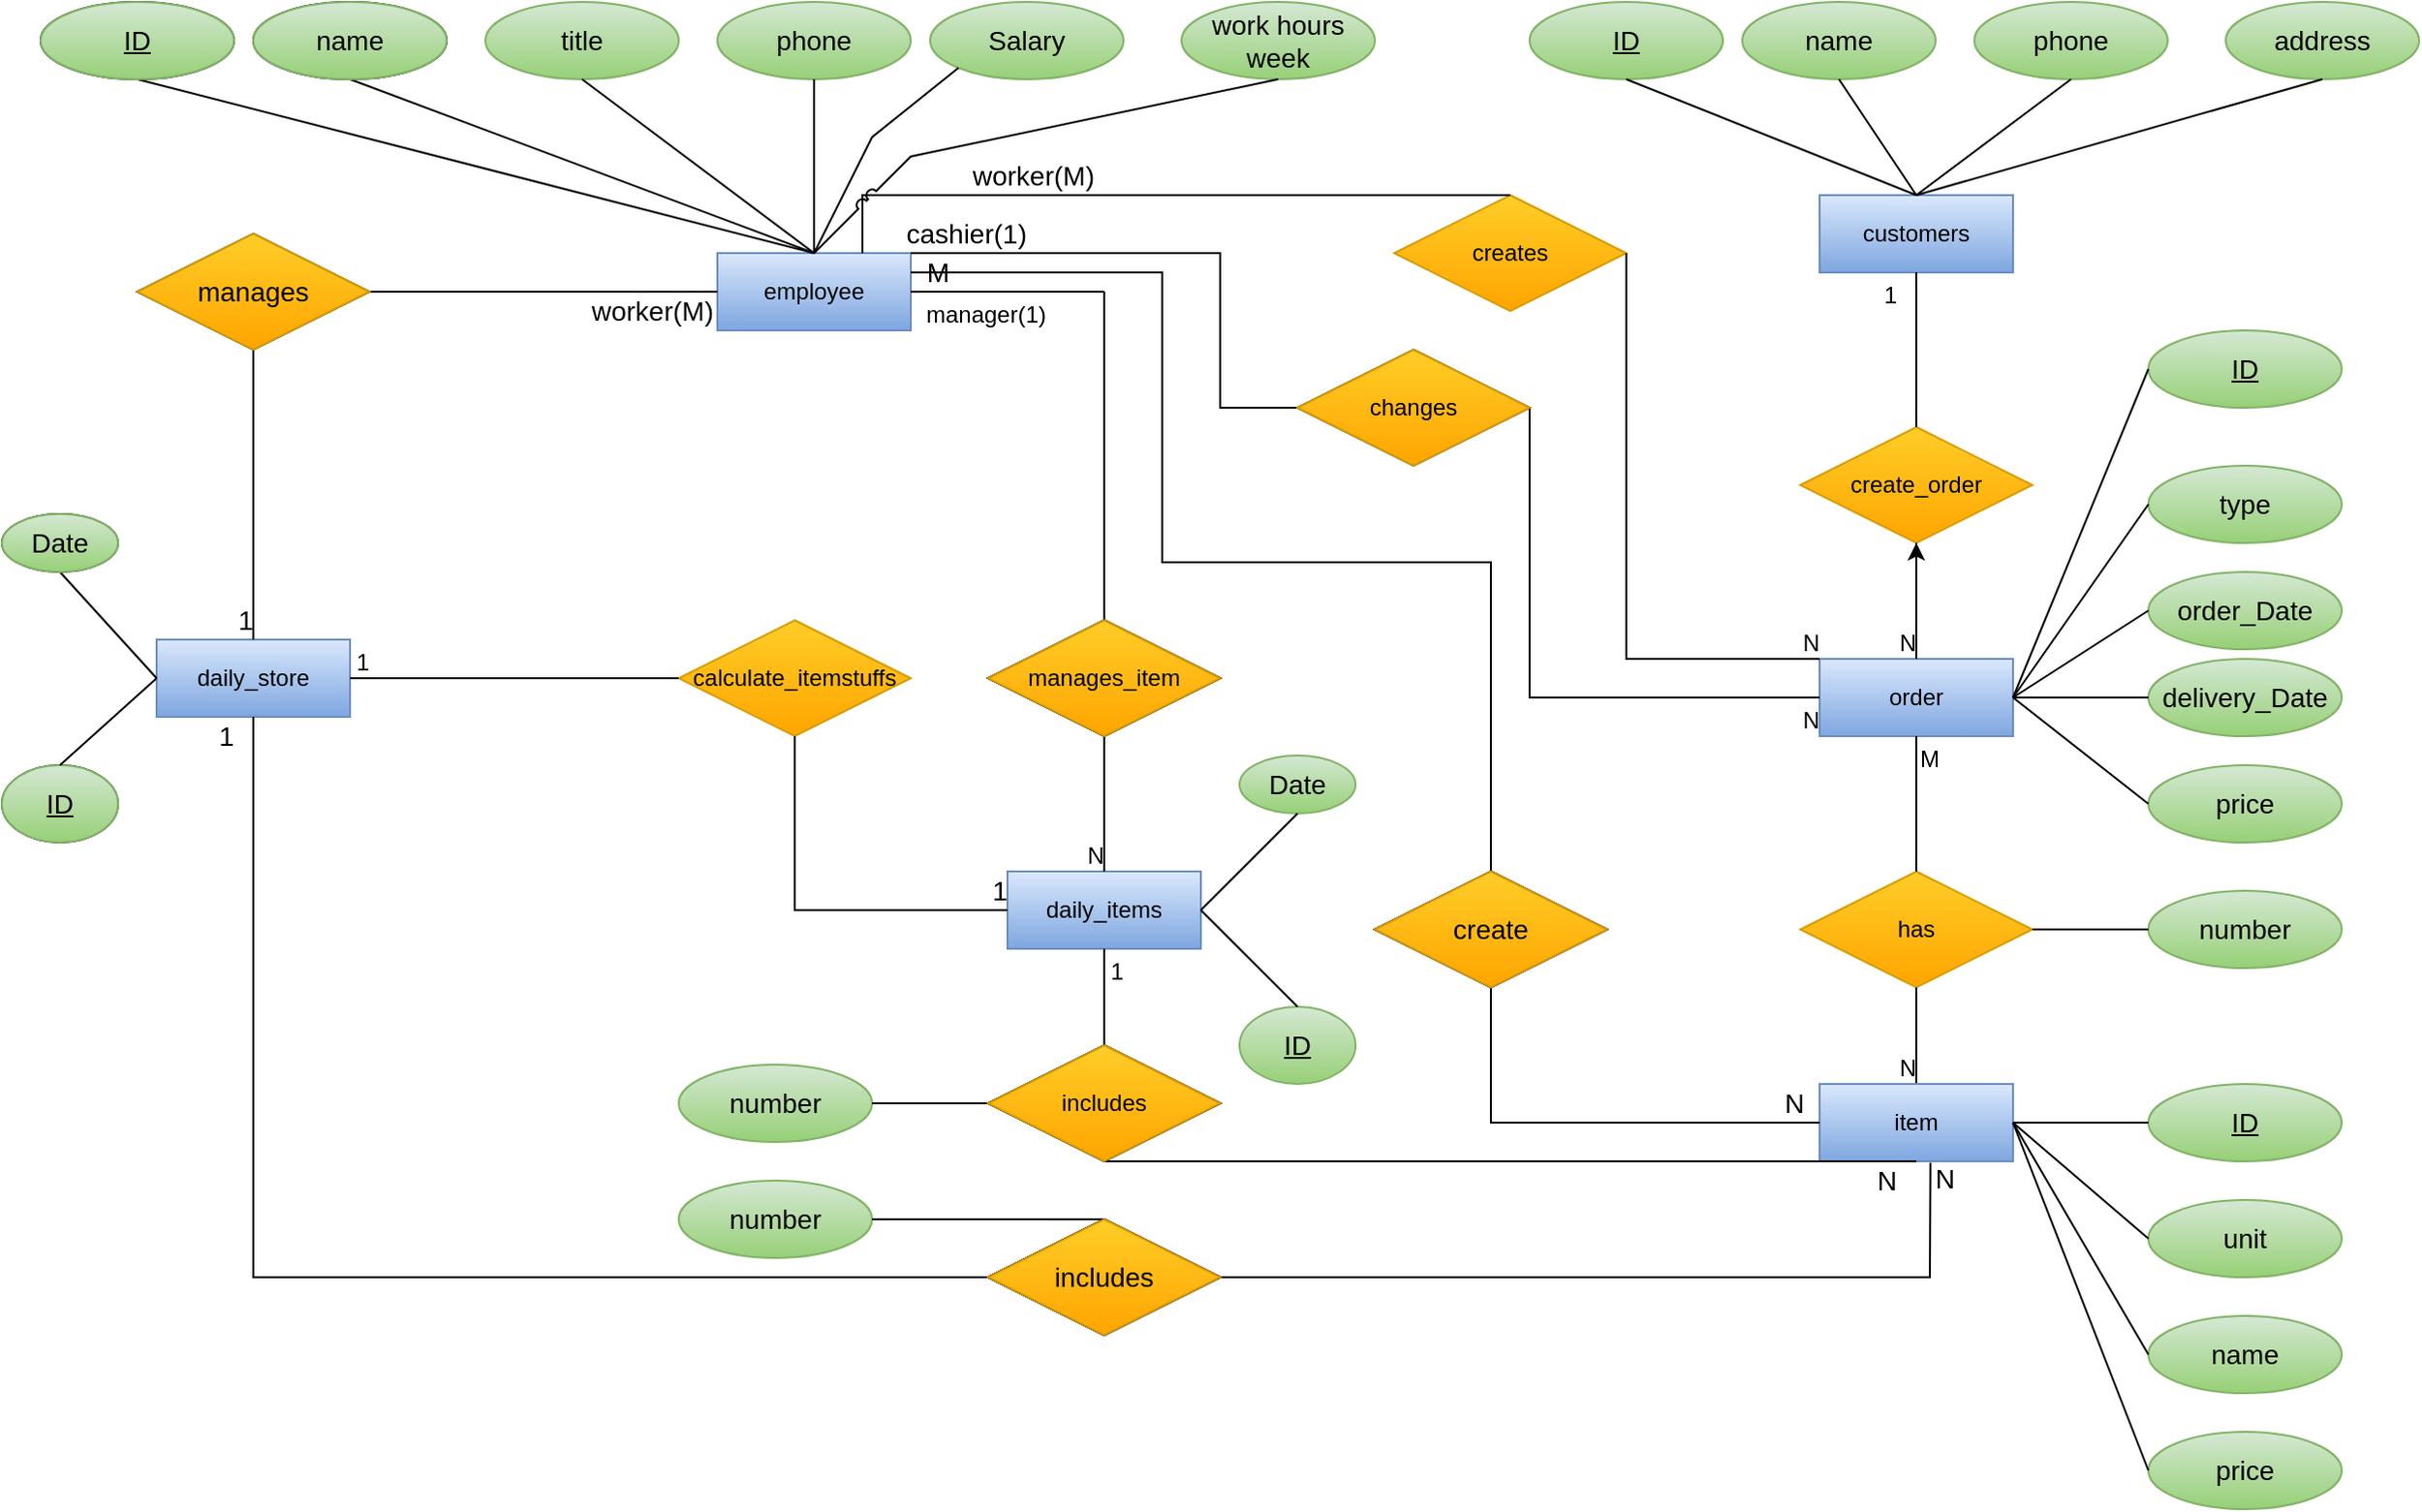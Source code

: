 <mxfile version="16.5.1" type="device"><diagram id="R2lEEEUBdFMjLlhIrx00" name="Page-1"><mxGraphModel dx="2440" dy="1903" grid="1" gridSize="10" guides="1" tooltips="1" connect="1" arrows="1" fold="1" page="1" pageScale="1" pageWidth="850" pageHeight="1100" math="0" shadow="0" extFonts="Permanent Marker^https://fonts.googleapis.com/css?family=Permanent+Marker"><root><mxCell id="0"/><mxCell id="1" parent="0"/><mxCell id="1VWCAPI5L3QqzPTsQzdA-1" value="daily_store" style="whiteSpace=wrap;html=1;align=center;fillColor=#dae8fc;gradientColor=#7ea6e0;strokeColor=#6c8ebf;" vertex="1" parent="1"><mxGeometry x="70" y="290" width="100" height="40" as="geometry"/></mxCell><mxCell id="1VWCAPI5L3QqzPTsQzdA-5" value="daily_items" style="whiteSpace=wrap;html=1;align=center;fillColor=#dae8fc;gradientColor=#7ea6e0;strokeColor=#6c8ebf;" vertex="1" parent="1"><mxGeometry x="510" y="410" width="100" height="40" as="geometry"/></mxCell><mxCell id="1VWCAPI5L3QqzPTsQzdA-6" value="customers" style="whiteSpace=wrap;html=1;align=center;fillColor=#dae8fc;gradientColor=#7ea6e0;strokeColor=#6c8ebf;" vertex="1" parent="1"><mxGeometry x="930" y="60" width="100" height="40" as="geometry"/></mxCell><mxCell id="1VWCAPI5L3QqzPTsQzdA-286" value="" style="edgeStyle=orthogonalEdgeStyle;rounded=0;jumpStyle=arc;orthogonalLoop=1;jettySize=auto;html=1;fontSize=14;" edge="1" parent="1" source="1VWCAPI5L3QqzPTsQzdA-7" target="1VWCAPI5L3QqzPTsQzdA-121"><mxGeometry relative="1" as="geometry"/></mxCell><mxCell id="1VWCAPI5L3QqzPTsQzdA-7" value="order" style="whiteSpace=wrap;html=1;align=center;fillColor=#dae8fc;gradientColor=#7ea6e0;strokeColor=#6c8ebf;" vertex="1" parent="1"><mxGeometry x="930" y="300" width="100" height="40" as="geometry"/></mxCell><mxCell id="1VWCAPI5L3QqzPTsQzdA-9" value="employee" style="whiteSpace=wrap;html=1;align=center;fillColor=#dae8fc;gradientColor=#7ea6e0;strokeColor=#6c8ebf;" vertex="1" parent="1"><mxGeometry x="360" y="90" width="100" height="40" as="geometry"/></mxCell><mxCell id="1VWCAPI5L3QqzPTsQzdA-89" value="calculate_itemstuffs" style="shape=rhombus;perimeter=rhombusPerimeter;whiteSpace=wrap;html=1;align=center;fillColor=#ffcd28;gradientColor=#ffa500;strokeColor=#d79b00;" vertex="1" parent="1"><mxGeometry x="340" y="280" width="120" height="60" as="geometry"/></mxCell><mxCell id="1VWCAPI5L3QqzPTsQzdA-105" value="" style="endArrow=none;html=1;rounded=0;exitX=0;exitY=0.5;exitDx=0;exitDy=0;entryX=1;entryY=0.5;entryDx=0;entryDy=0;" edge="1" parent="1" source="1VWCAPI5L3QqzPTsQzdA-89" target="1VWCAPI5L3QqzPTsQzdA-1"><mxGeometry relative="1" as="geometry"><mxPoint x="200" y="310" as="sourcePoint"/><mxPoint x="500" y="170" as="targetPoint"/><Array as="points"><mxPoint x="330" y="310"/></Array></mxGeometry></mxCell><mxCell id="1VWCAPI5L3QqzPTsQzdA-106" value="1" style="resizable=0;html=1;align=right;verticalAlign=bottom;" connectable="0" vertex="1" parent="1VWCAPI5L3QqzPTsQzdA-105"><mxGeometry x="1" relative="1" as="geometry"><mxPoint x="10" as="offset"/></mxGeometry></mxCell><mxCell id="1VWCAPI5L3QqzPTsQzdA-116" value="includes" style="shape=rhombus;perimeter=rhombusPerimeter;whiteSpace=wrap;html=1;align=center;" vertex="1" parent="1"><mxGeometry x="500" y="500" width="120" height="60" as="geometry"/></mxCell><mxCell id="1VWCAPI5L3QqzPTsQzdA-117" value="" style="endArrow=none;html=1;rounded=0;exitX=0.5;exitY=0;exitDx=0;exitDy=0;entryX=0.5;entryY=1;entryDx=0;entryDy=0;" edge="1" parent="1" source="1VWCAPI5L3QqzPTsQzdA-116" target="1VWCAPI5L3QqzPTsQzdA-5"><mxGeometry relative="1" as="geometry"><mxPoint x="340" y="400" as="sourcePoint"/><mxPoint x="500" y="400" as="targetPoint"/></mxGeometry></mxCell><mxCell id="1VWCAPI5L3QqzPTsQzdA-118" value="1" style="resizable=0;html=1;align=right;verticalAlign=bottom;" connectable="0" vertex="1" parent="1VWCAPI5L3QqzPTsQzdA-117"><mxGeometry x="1" relative="1" as="geometry"><mxPoint x="10" y="20" as="offset"/></mxGeometry></mxCell><mxCell id="1VWCAPI5L3QqzPTsQzdA-121" value="create_order" style="shape=rhombus;perimeter=rhombusPerimeter;whiteSpace=wrap;html=1;align=center;fillColor=#ffcd28;gradientColor=#ffa500;strokeColor=#d79b00;" vertex="1" parent="1"><mxGeometry x="920" y="180" width="120" height="60" as="geometry"/></mxCell><mxCell id="1VWCAPI5L3QqzPTsQzdA-122" value="manages_item" style="shape=rhombus;perimeter=rhombusPerimeter;whiteSpace=wrap;html=1;align=center;" vertex="1" parent="1"><mxGeometry x="500" y="280" width="120" height="60" as="geometry"/></mxCell><mxCell id="1VWCAPI5L3QqzPTsQzdA-131" value="" style="endArrow=none;html=1;rounded=0;entryX=1;entryY=0.5;entryDx=0;entryDy=0;" edge="1" parent="1" target="1VWCAPI5L3QqzPTsQzdA-9"><mxGeometry relative="1" as="geometry"><mxPoint x="560" y="110" as="sourcePoint"/><mxPoint x="670" y="260" as="targetPoint"/></mxGeometry></mxCell><mxCell id="1VWCAPI5L3QqzPTsQzdA-132" value="manager(1)" style="resizable=0;html=1;align=right;verticalAlign=bottom;" connectable="0" vertex="1" parent="1VWCAPI5L3QqzPTsQzdA-131"><mxGeometry x="1" relative="1" as="geometry"><mxPoint x="70" y="20" as="offset"/></mxGeometry></mxCell><mxCell id="1VWCAPI5L3QqzPTsQzdA-135" value="" style="endArrow=none;html=1;rounded=0;entryX=0.5;entryY=0;entryDx=0;entryDy=0;" edge="1" parent="1" target="1VWCAPI5L3QqzPTsQzdA-122"><mxGeometry width="50" height="50" relative="1" as="geometry"><mxPoint x="560" y="110" as="sourcePoint"/><mxPoint x="620" y="240" as="targetPoint"/></mxGeometry></mxCell><mxCell id="1VWCAPI5L3QqzPTsQzdA-136" value="" style="endArrow=none;html=1;rounded=0;exitX=0.5;exitY=1;exitDx=0;exitDy=0;entryX=0.5;entryY=0;entryDx=0;entryDy=0;" edge="1" parent="1" source="1VWCAPI5L3QqzPTsQzdA-122" target="1VWCAPI5L3QqzPTsQzdA-5"><mxGeometry relative="1" as="geometry"><mxPoint x="510" y="260" as="sourcePoint"/><mxPoint x="670" y="260" as="targetPoint"/></mxGeometry></mxCell><mxCell id="1VWCAPI5L3QqzPTsQzdA-137" value="N" style="resizable=0;html=1;align=right;verticalAlign=bottom;" connectable="0" vertex="1" parent="1VWCAPI5L3QqzPTsQzdA-136"><mxGeometry x="1" relative="1" as="geometry"/></mxCell><mxCell id="1VWCAPI5L3QqzPTsQzdA-144" value="" style="endArrow=none;html=1;rounded=0;entryX=0.5;entryY=1;entryDx=0;entryDy=0;exitX=0.5;exitY=0;exitDx=0;exitDy=0;" edge="1" parent="1" source="1VWCAPI5L3QqzPTsQzdA-121" target="1VWCAPI5L3QqzPTsQzdA-6"><mxGeometry relative="1" as="geometry"><mxPoint x="800" y="180" as="sourcePoint"/><mxPoint x="670" y="260" as="targetPoint"/></mxGeometry></mxCell><mxCell id="1VWCAPI5L3QqzPTsQzdA-145" value="1" style="resizable=0;html=1;align=right;verticalAlign=bottom;" connectable="0" vertex="1" parent="1VWCAPI5L3QqzPTsQzdA-144"><mxGeometry x="1" relative="1" as="geometry"><mxPoint x="-10" y="20" as="offset"/></mxGeometry></mxCell><mxCell id="1VWCAPI5L3QqzPTsQzdA-146" value="" style="endArrow=none;html=1;rounded=0;exitX=0.5;exitY=1;exitDx=0;exitDy=0;entryX=0.5;entryY=0;entryDx=0;entryDy=0;" edge="1" parent="1" source="1VWCAPI5L3QqzPTsQzdA-121" target="1VWCAPI5L3QqzPTsQzdA-7"><mxGeometry relative="1" as="geometry"><mxPoint x="510" y="130" as="sourcePoint"/><mxPoint x="670" y="130" as="targetPoint"/></mxGeometry></mxCell><mxCell id="1VWCAPI5L3QqzPTsQzdA-147" value="N" style="resizable=0;html=1;align=right;verticalAlign=bottom;" connectable="0" vertex="1" parent="1VWCAPI5L3QqzPTsQzdA-146"><mxGeometry x="1" relative="1" as="geometry"/></mxCell><mxCell id="1VWCAPI5L3QqzPTsQzdA-148" value="creates" style="shape=rhombus;perimeter=rhombusPerimeter;whiteSpace=wrap;html=1;align=center;fillColor=#ffcd28;gradientColor=#ffa500;strokeColor=#d79b00;" vertex="1" parent="1"><mxGeometry x="710" y="60" width="120" height="60" as="geometry"/></mxCell><mxCell id="1VWCAPI5L3QqzPTsQzdA-151" value="" style="endArrow=none;html=1;rounded=0;exitX=1;exitY=0.5;exitDx=0;exitDy=0;entryX=0;entryY=0;entryDx=0;entryDy=0;" edge="1" parent="1" source="1VWCAPI5L3QqzPTsQzdA-148" target="1VWCAPI5L3QqzPTsQzdA-7"><mxGeometry relative="1" as="geometry"><mxPoint x="510" y="260" as="sourcePoint"/><mxPoint x="890" y="380" as="targetPoint"/><Array as="points"><mxPoint x="830" y="300"/></Array></mxGeometry></mxCell><mxCell id="1VWCAPI5L3QqzPTsQzdA-152" value="N" style="resizable=0;html=1;align=right;verticalAlign=bottom;" connectable="0" vertex="1" parent="1VWCAPI5L3QqzPTsQzdA-151"><mxGeometry x="1" relative="1" as="geometry"/></mxCell><mxCell id="1VWCAPI5L3QqzPTsQzdA-153" value="changes" style="shape=rhombus;perimeter=rhombusPerimeter;whiteSpace=wrap;html=1;align=center;" vertex="1" parent="1"><mxGeometry x="660" y="140" width="120" height="60" as="geometry"/></mxCell><mxCell id="1VWCAPI5L3QqzPTsQzdA-156" value="" style="endArrow=none;html=1;rounded=0;exitX=0.5;exitY=0;exitDx=0;exitDy=0;entryX=0.75;entryY=0;entryDx=0;entryDy=0;" edge="1" parent="1" source="1VWCAPI5L3QqzPTsQzdA-148" target="1VWCAPI5L3QqzPTsQzdA-9"><mxGeometry relative="1" as="geometry"><mxPoint x="510" y="260" as="sourcePoint"/><mxPoint x="670" y="260" as="targetPoint"/><Array as="points"><mxPoint x="435" y="60"/></Array></mxGeometry></mxCell><mxCell id="1VWCAPI5L3QqzPTsQzdA-157" value="&lt;font style=&quot;font-size: 14px&quot;&gt;worker(M)&lt;/font&gt;" style="resizable=0;html=1;align=right;verticalAlign=bottom;" connectable="0" vertex="1" parent="1VWCAPI5L3QqzPTsQzdA-156"><mxGeometry x="1" relative="1" as="geometry"><mxPoint x="120" y="-30" as="offset"/></mxGeometry></mxCell><mxCell id="1VWCAPI5L3QqzPTsQzdA-158" value="" style="endArrow=none;html=1;rounded=0;exitX=0;exitY=0.5;exitDx=0;exitDy=0;entryX=1;entryY=0;entryDx=0;entryDy=0;" edge="1" parent="1" source="1VWCAPI5L3QqzPTsQzdA-153" target="1VWCAPI5L3QqzPTsQzdA-9"><mxGeometry relative="1" as="geometry"><mxPoint x="510" y="260" as="sourcePoint"/><mxPoint x="670" y="260" as="targetPoint"/><Array as="points"><mxPoint x="620" y="170"/><mxPoint x="620" y="90"/></Array></mxGeometry></mxCell><mxCell id="1VWCAPI5L3QqzPTsQzdA-159" value="&lt;font style=&quot;font-size: 14px&quot;&gt;cashier(1)&lt;/font&gt;" style="resizable=0;html=1;align=right;verticalAlign=bottom;" connectable="0" vertex="1" parent="1VWCAPI5L3QqzPTsQzdA-158"><mxGeometry x="1" relative="1" as="geometry"><mxPoint x="60" as="offset"/></mxGeometry></mxCell><mxCell id="1VWCAPI5L3QqzPTsQzdA-162" value="" style="endArrow=none;html=1;rounded=0;exitX=1;exitY=0.5;exitDx=0;exitDy=0;entryX=0;entryY=0.5;entryDx=0;entryDy=0;" edge="1" parent="1" source="1VWCAPI5L3QqzPTsQzdA-153" target="1VWCAPI5L3QqzPTsQzdA-7"><mxGeometry relative="1" as="geometry"><mxPoint x="510" y="260" as="sourcePoint"/><mxPoint x="670" y="260" as="targetPoint"/><Array as="points"><mxPoint x="780" y="320"/></Array></mxGeometry></mxCell><mxCell id="1VWCAPI5L3QqzPTsQzdA-163" value="N" style="resizable=0;html=1;align=right;verticalAlign=bottom;" connectable="0" vertex="1" parent="1VWCAPI5L3QqzPTsQzdA-162"><mxGeometry x="1" relative="1" as="geometry"><mxPoint y="20" as="offset"/></mxGeometry></mxCell><mxCell id="1VWCAPI5L3QqzPTsQzdA-171" value="has" style="shape=rhombus;perimeter=rhombusPerimeter;whiteSpace=wrap;html=1;align=center;fillColor=#ffcd28;gradientColor=#ffa500;strokeColor=#d79b00;" vertex="1" parent="1"><mxGeometry x="920" y="410" width="120" height="60" as="geometry"/></mxCell><mxCell id="1VWCAPI5L3QqzPTsQzdA-178" value="" style="endArrow=none;html=1;rounded=0;exitX=0.5;exitY=1;exitDx=0;exitDy=0;entryX=0.5;entryY=0;entryDx=0;entryDy=0;" edge="1" parent="1" source="1VWCAPI5L3QqzPTsQzdA-171"><mxGeometry relative="1" as="geometry"><mxPoint x="510" y="400" as="sourcePoint"/><mxPoint x="980" y="520" as="targetPoint"/></mxGeometry></mxCell><mxCell id="1VWCAPI5L3QqzPTsQzdA-179" value="N" style="resizable=0;html=1;align=right;verticalAlign=bottom;" connectable="0" vertex="1" parent="1VWCAPI5L3QqzPTsQzdA-178"><mxGeometry x="1" relative="1" as="geometry"/></mxCell><mxCell id="1VWCAPI5L3QqzPTsQzdA-180" value="item" style="whiteSpace=wrap;html=1;align=center;fillColor=#dae8fc;gradientColor=#7ea6e0;strokeColor=#6c8ebf;" vertex="1" parent="1"><mxGeometry x="930" y="520" width="100" height="40" as="geometry"/></mxCell><mxCell id="1VWCAPI5L3QqzPTsQzdA-186" value="" style="endArrow=none;html=1;rounded=0;exitX=0.5;exitY=1;exitDx=0;exitDy=0;entryX=0.5;entryY=0;entryDx=0;entryDy=0;" edge="1" parent="1" source="1VWCAPI5L3QqzPTsQzdA-7" target="1VWCAPI5L3QqzPTsQzdA-171"><mxGeometry relative="1" as="geometry"><mxPoint x="770" y="400" as="sourcePoint"/><mxPoint x="930" y="400" as="targetPoint"/></mxGeometry></mxCell><mxCell id="1VWCAPI5L3QqzPTsQzdA-187" value="M" style="resizable=0;html=1;align=left;verticalAlign=bottom;" connectable="0" vertex="1" parent="1VWCAPI5L3QqzPTsQzdA-186"><mxGeometry x="-1" relative="1" as="geometry"><mxPoint y="20" as="offset"/></mxGeometry></mxCell><mxCell id="1VWCAPI5L3QqzPTsQzdA-191" value="create" style="shape=rhombus;perimeter=rhombusPerimeter;whiteSpace=wrap;html=1;align=center;fontSize=14;" vertex="1" parent="1"><mxGeometry x="700" y="410" width="120" height="60" as="geometry"/></mxCell><mxCell id="1VWCAPI5L3QqzPTsQzdA-192" value="" style="endArrow=none;html=1;rounded=0;fontSize=14;exitX=0.5;exitY=0;exitDx=0;exitDy=0;entryX=1;entryY=0.25;entryDx=0;entryDy=0;" edge="1" parent="1" source="1VWCAPI5L3QqzPTsQzdA-191" target="1VWCAPI5L3QqzPTsQzdA-9"><mxGeometry relative="1" as="geometry"><mxPoint x="770" y="260" as="sourcePoint"/><mxPoint x="930" y="260" as="targetPoint"/><Array as="points"><mxPoint x="760" y="250"/><mxPoint x="590" y="250"/><mxPoint x="590" y="100"/></Array></mxGeometry></mxCell><mxCell id="1VWCAPI5L3QqzPTsQzdA-193" value="M" style="resizable=0;html=1;align=right;verticalAlign=bottom;fontSize=14;" connectable="0" vertex="1" parent="1VWCAPI5L3QqzPTsQzdA-192"><mxGeometry x="1" relative="1" as="geometry"><mxPoint x="20" y="10" as="offset"/></mxGeometry></mxCell><mxCell id="1VWCAPI5L3QqzPTsQzdA-194" value="" style="endArrow=none;html=1;rounded=0;fontSize=14;exitX=0;exitY=0.5;exitDx=0;exitDy=0;entryX=0.5;entryY=1;entryDx=0;entryDy=0;" edge="1" parent="1" source="1VWCAPI5L3QqzPTsQzdA-180" target="1VWCAPI5L3QqzPTsQzdA-191"><mxGeometry relative="1" as="geometry"><mxPoint x="770" y="390" as="sourcePoint"/><mxPoint x="760" y="540" as="targetPoint"/><Array as="points"><mxPoint x="760" y="540"/></Array></mxGeometry></mxCell><mxCell id="1VWCAPI5L3QqzPTsQzdA-195" value="N" style="resizable=0;html=1;align=left;verticalAlign=bottom;fontSize=14;" connectable="0" vertex="1" parent="1VWCAPI5L3QqzPTsQzdA-194"><mxGeometry x="-1" relative="1" as="geometry"><mxPoint x="-20" as="offset"/></mxGeometry></mxCell><mxCell id="1VWCAPI5L3QqzPTsQzdA-199" value="" style="endArrow=none;html=1;rounded=0;fontSize=14;exitX=0.5;exitY=1;exitDx=0;exitDy=0;entryX=0.5;entryY=1;entryDx=0;entryDy=0;" edge="1" parent="1" source="1VWCAPI5L3QqzPTsQzdA-116" target="1VWCAPI5L3QqzPTsQzdA-180"><mxGeometry relative="1" as="geometry"><mxPoint x="400" y="500" as="sourcePoint"/><mxPoint x="560" y="500" as="targetPoint"/><Array as="points"><mxPoint x="770" y="560"/></Array></mxGeometry></mxCell><mxCell id="1VWCAPI5L3QqzPTsQzdA-200" value="N" style="resizable=0;html=1;align=right;verticalAlign=bottom;fontSize=14;" connectable="0" vertex="1" parent="1VWCAPI5L3QqzPTsQzdA-199"><mxGeometry x="1" relative="1" as="geometry"><mxPoint x="-10" y="20" as="offset"/></mxGeometry></mxCell><mxCell id="1VWCAPI5L3QqzPTsQzdA-204" value="manages" style="shape=rhombus;perimeter=rhombusPerimeter;whiteSpace=wrap;html=1;align=center;fontSize=14;" vertex="1" parent="1"><mxGeometry x="60" y="80" width="120" height="60" as="geometry"/></mxCell><mxCell id="1VWCAPI5L3QqzPTsQzdA-205" value="" style="endArrow=none;html=1;rounded=0;fontSize=14;exitX=1;exitY=0.5;exitDx=0;exitDy=0;entryX=0;entryY=0.5;entryDx=0;entryDy=0;" edge="1" parent="1" source="1VWCAPI5L3QqzPTsQzdA-204" target="1VWCAPI5L3QqzPTsQzdA-9"><mxGeometry relative="1" as="geometry"><mxPoint x="400" y="170" as="sourcePoint"/><mxPoint x="560" y="170" as="targetPoint"/></mxGeometry></mxCell><mxCell id="1VWCAPI5L3QqzPTsQzdA-206" value="worker(M)" style="resizable=0;html=1;align=right;verticalAlign=bottom;fontSize=14;" connectable="0" vertex="1" parent="1VWCAPI5L3QqzPTsQzdA-205"><mxGeometry x="1" relative="1" as="geometry"><mxPoint x="-2" y="20" as="offset"/></mxGeometry></mxCell><mxCell id="1VWCAPI5L3QqzPTsQzdA-207" value="" style="endArrow=none;html=1;rounded=0;fontSize=14;exitX=0.5;exitY=1;exitDx=0;exitDy=0;entryX=0.5;entryY=0;entryDx=0;entryDy=0;" edge="1" parent="1" source="1VWCAPI5L3QqzPTsQzdA-204" target="1VWCAPI5L3QqzPTsQzdA-1"><mxGeometry relative="1" as="geometry"><mxPoint x="400" y="170" as="sourcePoint"/><mxPoint x="560" y="170" as="targetPoint"/></mxGeometry></mxCell><mxCell id="1VWCAPI5L3QqzPTsQzdA-208" value="1" style="resizable=0;html=1;align=right;verticalAlign=bottom;fontSize=14;" connectable="0" vertex="1" parent="1VWCAPI5L3QqzPTsQzdA-207"><mxGeometry x="1" relative="1" as="geometry"/></mxCell><mxCell id="1VWCAPI5L3QqzPTsQzdA-210" value="" style="endArrow=none;html=1;rounded=0;fontSize=14;exitX=0.5;exitY=1;exitDx=0;exitDy=0;entryX=0;entryY=0.5;entryDx=0;entryDy=0;" edge="1" parent="1" source="1VWCAPI5L3QqzPTsQzdA-89" target="1VWCAPI5L3QqzPTsQzdA-5"><mxGeometry relative="1" as="geometry"><mxPoint x="120" y="510" as="sourcePoint"/><mxPoint x="280" y="510" as="targetPoint"/><Array as="points"><mxPoint x="400" y="430"/></Array></mxGeometry></mxCell><mxCell id="1VWCAPI5L3QqzPTsQzdA-211" value="1" style="resizable=0;html=1;align=right;verticalAlign=bottom;fontSize=14;" connectable="0" vertex="1" parent="1VWCAPI5L3QqzPTsQzdA-210"><mxGeometry x="1" relative="1" as="geometry"/></mxCell><mxCell id="1VWCAPI5L3QqzPTsQzdA-216" value="ID" style="ellipse;whiteSpace=wrap;html=1;align=center;fontStyle=4;fontSize=14;" vertex="1" parent="1"><mxGeometry x="10" y="-40" width="100" height="40" as="geometry"/></mxCell><mxCell id="1VWCAPI5L3QqzPTsQzdA-217" value="name" style="ellipse;whiteSpace=wrap;html=1;align=center;fontSize=14;" vertex="1" parent="1"><mxGeometry x="120" y="-40" width="100" height="40" as="geometry"/></mxCell><mxCell id="1VWCAPI5L3QqzPTsQzdA-219" value="phone" style="ellipse;whiteSpace=wrap;html=1;align=center;fontSize=14;fillColor=#d5e8d4;gradientColor=#97d077;strokeColor=#82b366;" vertex="1" parent="1"><mxGeometry x="360" y="-40" width="100" height="40" as="geometry"/></mxCell><mxCell id="1VWCAPI5L3QqzPTsQzdA-220" value="title" style="ellipse;whiteSpace=wrap;html=1;align=center;fontSize=14;fillColor=#d5e8d4;gradientColor=#97d077;strokeColor=#82b366;" vertex="1" parent="1"><mxGeometry x="240" y="-40" width="100" height="40" as="geometry"/></mxCell><mxCell id="1VWCAPI5L3QqzPTsQzdA-221" value="Salary" style="ellipse;whiteSpace=wrap;html=1;align=center;fontSize=14;fillColor=#d5e8d4;gradientColor=#97d077;strokeColor=#82b366;" vertex="1" parent="1"><mxGeometry x="470" y="-40" width="100" height="40" as="geometry"/></mxCell><mxCell id="1VWCAPI5L3QqzPTsQzdA-222" value="work hours week" style="ellipse;whiteSpace=wrap;html=1;align=center;fontSize=14;fillColor=#d5e8d4;gradientColor=#97d077;strokeColor=#82b366;" vertex="1" parent="1"><mxGeometry x="600" y="-40" width="100" height="40" as="geometry"/></mxCell><mxCell id="1VWCAPI5L3QqzPTsQzdA-228" value="includes" style="shape=rhombus;perimeter=rhombusPerimeter;whiteSpace=wrap;html=1;align=center;fontSize=14;" vertex="1" parent="1"><mxGeometry x="500" y="590" width="120" height="60" as="geometry"/></mxCell><mxCell id="1VWCAPI5L3QqzPTsQzdA-229" value="" style="endArrow=none;html=1;rounded=0;fontSize=14;jumpStyle=arc;exitX=0;exitY=0.5;exitDx=0;exitDy=0;entryX=0.5;entryY=1;entryDx=0;entryDy=0;" edge="1" parent="1" source="1VWCAPI5L3QqzPTsQzdA-228" target="1VWCAPI5L3QqzPTsQzdA-1"><mxGeometry relative="1" as="geometry"><mxPoint x="360" y="430" as="sourcePoint"/><mxPoint x="520" y="430" as="targetPoint"/><Array as="points"><mxPoint x="120" y="620"/></Array></mxGeometry></mxCell><mxCell id="1VWCAPI5L3QqzPTsQzdA-230" value="1" style="resizable=0;html=1;align=right;verticalAlign=bottom;fontSize=14;" connectable="0" vertex="1" parent="1VWCAPI5L3QqzPTsQzdA-229"><mxGeometry x="1" relative="1" as="geometry"><mxPoint x="-10" y="20" as="offset"/></mxGeometry></mxCell><mxCell id="1VWCAPI5L3QqzPTsQzdA-231" value="" style="endArrow=none;html=1;rounded=0;fontSize=14;jumpStyle=arc;exitX=1;exitY=0.5;exitDx=0;exitDy=0;entryX=0.573;entryY=1.018;entryDx=0;entryDy=0;entryPerimeter=0;" edge="1" parent="1" source="1VWCAPI5L3QqzPTsQzdA-228" target="1VWCAPI5L3QqzPTsQzdA-180"><mxGeometry relative="1" as="geometry"><mxPoint x="480" y="570" as="sourcePoint"/><mxPoint x="990" y="620" as="targetPoint"/><Array as="points"><mxPoint x="987" y="620"/></Array></mxGeometry></mxCell><mxCell id="1VWCAPI5L3QqzPTsQzdA-232" value="N" style="resizable=0;html=1;align=right;verticalAlign=bottom;fontSize=14;" connectable="0" vertex="1" parent="1VWCAPI5L3QqzPTsQzdA-231"><mxGeometry x="1" relative="1" as="geometry"><mxPoint x="13" y="19" as="offset"/></mxGeometry></mxCell><mxCell id="1VWCAPI5L3QqzPTsQzdA-233" value="number" style="ellipse;whiteSpace=wrap;html=1;align=center;fontSize=14;fillColor=#d5e8d4;gradientColor=#97d077;strokeColor=#82b366;" vertex="1" parent="1"><mxGeometry x="1100" y="420" width="100" height="40" as="geometry"/></mxCell><mxCell id="1VWCAPI5L3QqzPTsQzdA-234" value="" style="endArrow=none;html=1;rounded=0;fontSize=14;jumpStyle=arc;exitX=1;exitY=0.5;exitDx=0;exitDy=0;entryX=0;entryY=0.5;entryDx=0;entryDy=0;" edge="1" parent="1" source="1VWCAPI5L3QqzPTsQzdA-171" target="1VWCAPI5L3QqzPTsQzdA-233"><mxGeometry width="50" height="50" relative="1" as="geometry"><mxPoint x="790" y="370" as="sourcePoint"/><mxPoint x="840" y="320" as="targetPoint"/></mxGeometry></mxCell><mxCell id="1VWCAPI5L3QqzPTsQzdA-235" value="number" style="ellipse;whiteSpace=wrap;html=1;align=center;fontSize=14;fillColor=#d5e8d4;gradientColor=#97d077;strokeColor=#82b366;" vertex="1" parent="1"><mxGeometry x="340" y="510" width="100" height="40" as="geometry"/></mxCell><mxCell id="1VWCAPI5L3QqzPTsQzdA-236" value="" style="endArrow=none;html=1;rounded=0;fontSize=14;jumpStyle=arc;exitX=1;exitY=0.5;exitDx=0;exitDy=0;entryX=0;entryY=0.5;entryDx=0;entryDy=0;" edge="1" parent="1" source="1VWCAPI5L3QqzPTsQzdA-235" target="1VWCAPI5L3QqzPTsQzdA-116"><mxGeometry width="50" height="50" relative="1" as="geometry"><mxPoint x="540" y="410" as="sourcePoint"/><mxPoint x="590" y="360" as="targetPoint"/></mxGeometry></mxCell><mxCell id="1VWCAPI5L3QqzPTsQzdA-237" value="number" style="ellipse;whiteSpace=wrap;html=1;align=center;fontSize=14;fillColor=#d5e8d4;gradientColor=#97d077;strokeColor=#82b366;" vertex="1" parent="1"><mxGeometry x="340" y="570" width="100" height="40" as="geometry"/></mxCell><mxCell id="1VWCAPI5L3QqzPTsQzdA-238" value="" style="endArrow=none;html=1;rounded=0;fontSize=14;jumpStyle=arc;exitX=1;exitY=0.5;exitDx=0;exitDy=0;entryX=0.5;entryY=0;entryDx=0;entryDy=0;" edge="1" parent="1" source="1VWCAPI5L3QqzPTsQzdA-237" target="1VWCAPI5L3QqzPTsQzdA-228"><mxGeometry width="50" height="50" relative="1" as="geometry"><mxPoint x="540" y="540" as="sourcePoint"/><mxPoint x="590" y="490" as="targetPoint"/></mxGeometry></mxCell><mxCell id="1VWCAPI5L3QqzPTsQzdA-239" value="Date" style="ellipse;whiteSpace=wrap;html=1;align=center;fontSize=14;fillColor=#d5e8d4;gradientColor=#97d077;strokeColor=#82b366;" vertex="1" parent="1"><mxGeometry x="630" y="350" width="60" height="30" as="geometry"/></mxCell><mxCell id="1VWCAPI5L3QqzPTsQzdA-243" value="ID" style="ellipse;whiteSpace=wrap;html=1;align=center;fontStyle=4;fontSize=14;fillColor=#d5e8d4;gradientColor=#97d077;strokeColor=#82b366;" vertex="1" parent="1"><mxGeometry x="630" y="480" width="60" height="40" as="geometry"/></mxCell><mxCell id="1VWCAPI5L3QqzPTsQzdA-261" value="Date" style="ellipse;whiteSpace=wrap;html=1;align=center;fontSize=14;" vertex="1" parent="1"><mxGeometry x="-10" y="225" width="60" height="30" as="geometry"/></mxCell><mxCell id="1VWCAPI5L3QqzPTsQzdA-263" value="ID" style="ellipse;whiteSpace=wrap;html=1;align=center;fontStyle=4;fontSize=14;" vertex="1" parent="1"><mxGeometry x="-10" y="355" width="60" height="40" as="geometry"/></mxCell><mxCell id="1VWCAPI5L3QqzPTsQzdA-265" value="" style="endArrow=none;html=1;rounded=0;fontSize=14;jumpStyle=arc;entryX=0.5;entryY=1;entryDx=0;entryDy=0;exitX=0;exitY=0.5;exitDx=0;exitDy=0;" edge="1" parent="1" source="1VWCAPI5L3QqzPTsQzdA-1" target="1VWCAPI5L3QqzPTsQzdA-261"><mxGeometry width="50" height="50" relative="1" as="geometry"><mxPoint x="20" y="310" as="sourcePoint"/><mxPoint x="340" y="270" as="targetPoint"/></mxGeometry></mxCell><mxCell id="1VWCAPI5L3QqzPTsQzdA-266" value="name" style="ellipse;whiteSpace=wrap;html=1;align=center;fontSize=14;fillColor=#d5e8d4;gradientColor=#97d077;strokeColor=#82b366;" vertex="1" parent="1"><mxGeometry x="1100" y="640" width="100" height="40" as="geometry"/></mxCell><mxCell id="1VWCAPI5L3QqzPTsQzdA-268" value="ID" style="ellipse;whiteSpace=wrap;html=1;align=center;fontStyle=4;fontSize=14;fillColor=#d5e8d4;gradientColor=#97d077;strokeColor=#82b366;" vertex="1" parent="1"><mxGeometry x="1100" y="520" width="100" height="40" as="geometry"/></mxCell><mxCell id="1VWCAPI5L3QqzPTsQzdA-269" value="price" style="ellipse;whiteSpace=wrap;html=1;align=center;fontSize=14;fillColor=#d5e8d4;gradientColor=#97d077;strokeColor=#82b366;" vertex="1" parent="1"><mxGeometry x="1100" y="700" width="100" height="40" as="geometry"/></mxCell><mxCell id="1VWCAPI5L3QqzPTsQzdA-270" value="unit" style="ellipse;whiteSpace=wrap;html=1;align=center;fontSize=14;fillColor=#d5e8d4;gradientColor=#97d077;strokeColor=#82b366;" vertex="1" parent="1"><mxGeometry x="1100" y="580" width="100" height="40" as="geometry"/></mxCell><mxCell id="1VWCAPI5L3QqzPTsQzdA-271" value="" style="endArrow=none;html=1;rounded=0;fontSize=14;jumpStyle=arc;exitX=1;exitY=0.5;exitDx=0;exitDy=0;entryX=0;entryY=0.5;entryDx=0;entryDy=0;" edge="1" parent="1" source="1VWCAPI5L3QqzPTsQzdA-180" target="1VWCAPI5L3QqzPTsQzdA-268"><mxGeometry width="50" height="50" relative="1" as="geometry"><mxPoint x="1040" y="530" as="sourcePoint"/><mxPoint x="1090" y="480" as="targetPoint"/></mxGeometry></mxCell><mxCell id="1VWCAPI5L3QqzPTsQzdA-272" value="" style="endArrow=none;html=1;rounded=0;fontSize=14;jumpStyle=arc;entryX=0;entryY=0.5;entryDx=0;entryDy=0;exitX=1;exitY=0.5;exitDx=0;exitDy=0;" edge="1" parent="1" source="1VWCAPI5L3QqzPTsQzdA-180" target="1VWCAPI5L3QqzPTsQzdA-269"><mxGeometry width="50" height="50" relative="1" as="geometry"><mxPoint x="1100" y="540" as="sourcePoint"/><mxPoint x="1090" y="480" as="targetPoint"/></mxGeometry></mxCell><mxCell id="1VWCAPI5L3QqzPTsQzdA-273" value="" style="endArrow=none;html=1;rounded=0;fontSize=14;jumpStyle=arc;exitX=1;exitY=0.5;exitDx=0;exitDy=0;entryX=0;entryY=0.5;entryDx=0;entryDy=0;" edge="1" parent="1" source="1VWCAPI5L3QqzPTsQzdA-180" target="1VWCAPI5L3QqzPTsQzdA-266"><mxGeometry width="50" height="50" relative="1" as="geometry"><mxPoint x="1040" y="530" as="sourcePoint"/><mxPoint x="1090" y="480" as="targetPoint"/></mxGeometry></mxCell><mxCell id="1VWCAPI5L3QqzPTsQzdA-274" value="" style="endArrow=none;html=1;rounded=0;fontSize=14;jumpStyle=arc;exitX=1;exitY=0.5;exitDx=0;exitDy=0;entryX=0;entryY=0.5;entryDx=0;entryDy=0;" edge="1" parent="1" source="1VWCAPI5L3QqzPTsQzdA-180" target="1VWCAPI5L3QqzPTsQzdA-270"><mxGeometry width="50" height="50" relative="1" as="geometry"><mxPoint x="1040" y="530" as="sourcePoint"/><mxPoint x="1090" y="480" as="targetPoint"/></mxGeometry></mxCell><mxCell id="1VWCAPI5L3QqzPTsQzdA-275" value="" style="endArrow=none;html=1;rounded=0;fontSize=14;jumpStyle=arc;exitX=0.5;exitY=0;exitDx=0;exitDy=0;entryX=0.5;entryY=1;entryDx=0;entryDy=0;" edge="1" parent="1" source="1VWCAPI5L3QqzPTsQzdA-9" target="1VWCAPI5L3QqzPTsQzdA-219"><mxGeometry width="50" height="50" relative="1" as="geometry"><mxPoint x="390" y="120" as="sourcePoint"/><mxPoint x="440" y="70" as="targetPoint"/></mxGeometry></mxCell><mxCell id="1VWCAPI5L3QqzPTsQzdA-276" value="" style="endArrow=none;html=1;rounded=0;fontSize=14;jumpStyle=arc;entryX=0.5;entryY=1;entryDx=0;entryDy=0;" edge="1" parent="1" target="1VWCAPI5L3QqzPTsQzdA-222"><mxGeometry width="50" height="50" relative="1" as="geometry"><mxPoint x="410" y="90" as="sourcePoint"/><mxPoint x="440" y="70" as="targetPoint"/><Array as="points"><mxPoint x="460" y="40"/></Array></mxGeometry></mxCell><mxCell id="1VWCAPI5L3QqzPTsQzdA-277" value="" style="endArrow=none;html=1;rounded=0;fontSize=14;jumpStyle=arc;entryX=0;entryY=1;entryDx=0;entryDy=0;" edge="1" parent="1" target="1VWCAPI5L3QqzPTsQzdA-221"><mxGeometry width="50" height="50" relative="1" as="geometry"><mxPoint x="410" y="90" as="sourcePoint"/><mxPoint x="440" y="70" as="targetPoint"/><Array as="points"><mxPoint x="440" y="30"/></Array></mxGeometry></mxCell><mxCell id="1VWCAPI5L3QqzPTsQzdA-278" value="" style="endArrow=none;html=1;rounded=0;fontSize=14;jumpStyle=arc;exitX=0.5;exitY=0;exitDx=0;exitDy=0;entryX=0.5;entryY=1;entryDx=0;entryDy=0;" edge="1" parent="1" source="1VWCAPI5L3QqzPTsQzdA-9" target="1VWCAPI5L3QqzPTsQzdA-220"><mxGeometry width="50" height="50" relative="1" as="geometry"><mxPoint x="390" y="120" as="sourcePoint"/><mxPoint x="440" y="70" as="targetPoint"/></mxGeometry></mxCell><mxCell id="1VWCAPI5L3QqzPTsQzdA-279" value="" style="endArrow=none;html=1;rounded=0;fontSize=14;jumpStyle=arc;exitX=0.5;exitY=0;exitDx=0;exitDy=0;entryX=0.5;entryY=1;entryDx=0;entryDy=0;" edge="1" parent="1" source="1VWCAPI5L3QqzPTsQzdA-9" target="1VWCAPI5L3QqzPTsQzdA-217"><mxGeometry width="50" height="50" relative="1" as="geometry"><mxPoint x="390" y="120" as="sourcePoint"/><mxPoint x="440" y="70" as="targetPoint"/></mxGeometry></mxCell><mxCell id="1VWCAPI5L3QqzPTsQzdA-280" value="" style="endArrow=none;html=1;rounded=0;fontSize=14;jumpStyle=arc;entryX=0.5;entryY=1;entryDx=0;entryDy=0;exitX=0.5;exitY=0;exitDx=0;exitDy=0;" edge="1" parent="1" source="1VWCAPI5L3QqzPTsQzdA-9" target="1VWCAPI5L3QqzPTsQzdA-216"><mxGeometry width="50" height="50" relative="1" as="geometry"><mxPoint x="390" y="120" as="sourcePoint"/><mxPoint x="440" y="70" as="targetPoint"/></mxGeometry></mxCell><mxCell id="1VWCAPI5L3QqzPTsQzdA-282" value="ID" style="ellipse;whiteSpace=wrap;html=1;align=center;fontStyle=4;fontSize=14;fillColor=#d5e8d4;gradientColor=#97d077;strokeColor=#82b366;" vertex="1" parent="1"><mxGeometry x="1100" y="130" width="100" height="40" as="geometry"/></mxCell><mxCell id="1VWCAPI5L3QqzPTsQzdA-283" value="price" style="ellipse;whiteSpace=wrap;html=1;align=center;fontSize=14;fillColor=#d5e8d4;gradientColor=#97d077;strokeColor=#82b366;" vertex="1" parent="1"><mxGeometry x="1100" y="355" width="100" height="40" as="geometry"/></mxCell><mxCell id="1VWCAPI5L3QqzPTsQzdA-285" value="" style="endArrow=none;html=1;rounded=0;fontSize=14;jumpStyle=arc;exitX=1;exitY=0.5;exitDx=0;exitDy=0;entryX=0;entryY=0.5;entryDx=0;entryDy=0;" edge="1" parent="1" source="1VWCAPI5L3QqzPTsQzdA-7" target="1VWCAPI5L3QqzPTsQzdA-282"><mxGeometry width="50" height="50" relative="1" as="geometry"><mxPoint x="980" y="290" as="sourcePoint"/><mxPoint x="1050" y="280" as="targetPoint"/></mxGeometry></mxCell><mxCell id="1VWCAPI5L3QqzPTsQzdA-287" value="" style="endArrow=none;html=1;rounded=0;fontSize=14;jumpStyle=arc;exitX=1;exitY=0.5;exitDx=0;exitDy=0;entryX=0;entryY=0.5;entryDx=0;entryDy=0;" edge="1" parent="1" source="1VWCAPI5L3QqzPTsQzdA-7" target="1VWCAPI5L3QqzPTsQzdA-283"><mxGeometry width="50" height="50" relative="1" as="geometry"><mxPoint x="980" y="290" as="sourcePoint"/><mxPoint x="1030" y="240" as="targetPoint"/></mxGeometry></mxCell><mxCell id="1VWCAPI5L3QqzPTsQzdA-288" value="ID" style="ellipse;whiteSpace=wrap;html=1;align=center;fontStyle=4;fontSize=14;fillColor=#d5e8d4;gradientColor=#97d077;strokeColor=#82b366;" vertex="1" parent="1"><mxGeometry x="780" y="-40" width="100" height="40" as="geometry"/></mxCell><mxCell id="1VWCAPI5L3QqzPTsQzdA-289" value="name" style="ellipse;whiteSpace=wrap;html=1;align=center;fontSize=14;fillColor=#d5e8d4;gradientColor=#97d077;strokeColor=#82b366;" vertex="1" parent="1"><mxGeometry x="890" y="-40" width="100" height="40" as="geometry"/></mxCell><mxCell id="1VWCAPI5L3QqzPTsQzdA-290" value="phone" style="ellipse;whiteSpace=wrap;html=1;align=center;fontSize=14;fillColor=#d5e8d4;gradientColor=#97d077;strokeColor=#82b366;" vertex="1" parent="1"><mxGeometry x="1010" y="-40" width="100" height="40" as="geometry"/></mxCell><mxCell id="1VWCAPI5L3QqzPTsQzdA-291" value="address" style="ellipse;whiteSpace=wrap;html=1;align=center;fontSize=14;fillColor=#d5e8d4;gradientColor=#97d077;strokeColor=#82b366;" vertex="1" parent="1"><mxGeometry x="1140" y="-40" width="100" height="40" as="geometry"/></mxCell><mxCell id="1VWCAPI5L3QqzPTsQzdA-293" value="type" style="ellipse;whiteSpace=wrap;html=1;align=center;fontSize=14;fillColor=#d5e8d4;gradientColor=#97d077;strokeColor=#82b366;" vertex="1" parent="1"><mxGeometry x="1100" y="200" width="100" height="40" as="geometry"/></mxCell><mxCell id="1VWCAPI5L3QqzPTsQzdA-294" value="delivery_Date" style="ellipse;whiteSpace=wrap;html=1;align=center;fontSize=14;fillColor=#d5e8d4;gradientColor=#97d077;strokeColor=#82b366;" vertex="1" parent="1"><mxGeometry x="1100" y="300" width="100" height="40" as="geometry"/></mxCell><mxCell id="1VWCAPI5L3QqzPTsQzdA-295" value="" style="endArrow=none;html=1;rounded=0;fontSize=14;jumpStyle=arc;exitX=1;exitY=0.5;exitDx=0;exitDy=0;entryX=0;entryY=0.5;entryDx=0;entryDy=0;" edge="1" parent="1" source="1VWCAPI5L3QqzPTsQzdA-7" target="1VWCAPI5L3QqzPTsQzdA-293"><mxGeometry width="50" height="50" relative="1" as="geometry"><mxPoint x="840" y="250" as="sourcePoint"/><mxPoint x="890" y="200" as="targetPoint"/></mxGeometry></mxCell><mxCell id="1VWCAPI5L3QqzPTsQzdA-296" value="order_Date" style="ellipse;whiteSpace=wrap;html=1;align=center;fontSize=14;fillColor=#d5e8d4;gradientColor=#97d077;strokeColor=#82b366;" vertex="1" parent="1"><mxGeometry x="1100" y="255" width="100" height="40" as="geometry"/></mxCell><mxCell id="1VWCAPI5L3QqzPTsQzdA-297" value="" style="endArrow=none;html=1;rounded=0;fontSize=14;jumpStyle=arc;exitX=1;exitY=0.5;exitDx=0;exitDy=0;entryX=0;entryY=0.5;entryDx=0;entryDy=0;" edge="1" parent="1" source="1VWCAPI5L3QqzPTsQzdA-7" target="1VWCAPI5L3QqzPTsQzdA-296"><mxGeometry width="50" height="50" relative="1" as="geometry"><mxPoint x="840" y="250" as="sourcePoint"/><mxPoint x="890" y="200" as="targetPoint"/></mxGeometry></mxCell><mxCell id="1VWCAPI5L3QqzPTsQzdA-298" value="" style="endArrow=none;html=1;rounded=0;fontSize=14;jumpStyle=arc;exitX=1;exitY=0.5;exitDx=0;exitDy=0;entryX=0;entryY=0.5;entryDx=0;entryDy=0;" edge="1" parent="1" source="1VWCAPI5L3QqzPTsQzdA-7" target="1VWCAPI5L3QqzPTsQzdA-294"><mxGeometry width="50" height="50" relative="1" as="geometry"><mxPoint x="840" y="250" as="sourcePoint"/><mxPoint x="890" y="200" as="targetPoint"/></mxGeometry></mxCell><mxCell id="1VWCAPI5L3QqzPTsQzdA-299" value="" style="endArrow=none;html=1;rounded=0;fontSize=14;jumpStyle=arc;exitX=0.5;exitY=0;exitDx=0;exitDy=0;entryX=0.5;entryY=1;entryDx=0;entryDy=0;" edge="1" parent="1" source="1VWCAPI5L3QqzPTsQzdA-6" target="1VWCAPI5L3QqzPTsQzdA-288"><mxGeometry width="50" height="50" relative="1" as="geometry"><mxPoint x="830" y="80" as="sourcePoint"/><mxPoint x="880" y="30" as="targetPoint"/></mxGeometry></mxCell><mxCell id="1VWCAPI5L3QqzPTsQzdA-300" value="" style="endArrow=none;html=1;rounded=0;fontSize=14;jumpStyle=arc;exitX=0.5;exitY=0;exitDx=0;exitDy=0;entryX=0.5;entryY=1;entryDx=0;entryDy=0;" edge="1" parent="1" source="1VWCAPI5L3QqzPTsQzdA-6" target="1VWCAPI5L3QqzPTsQzdA-289"><mxGeometry width="50" height="50" relative="1" as="geometry"><mxPoint x="830" y="80" as="sourcePoint"/><mxPoint x="880" y="30" as="targetPoint"/></mxGeometry></mxCell><mxCell id="1VWCAPI5L3QqzPTsQzdA-301" value="" style="endArrow=none;html=1;rounded=0;fontSize=14;jumpStyle=arc;entryX=0.5;entryY=1;entryDx=0;entryDy=0;" edge="1" parent="1" target="1VWCAPI5L3QqzPTsQzdA-290"><mxGeometry width="50" height="50" relative="1" as="geometry"><mxPoint x="980" y="60" as="sourcePoint"/><mxPoint x="880" y="30" as="targetPoint"/></mxGeometry></mxCell><mxCell id="1VWCAPI5L3QqzPTsQzdA-303" value="" style="endArrow=none;html=1;rounded=0;fontSize=14;jumpStyle=arc;exitX=0.5;exitY=0;exitDx=0;exitDy=0;entryX=0.5;entryY=1;entryDx=0;entryDy=0;" edge="1" parent="1" source="1VWCAPI5L3QqzPTsQzdA-6" target="1VWCAPI5L3QqzPTsQzdA-291"><mxGeometry width="50" height="50" relative="1" as="geometry"><mxPoint x="830" y="80" as="sourcePoint"/><mxPoint x="880" y="30" as="targetPoint"/></mxGeometry></mxCell><mxCell id="1VWCAPI5L3QqzPTsQzdA-304" value="includes" style="shape=rhombus;perimeter=rhombusPerimeter;whiteSpace=wrap;html=1;align=center;fontSize=14;" vertex="1" parent="1"><mxGeometry x="500" y="590" width="120" height="60" as="geometry"/></mxCell><mxCell id="1VWCAPI5L3QqzPTsQzdA-305" value="includes" style="shape=rhombus;perimeter=rhombusPerimeter;whiteSpace=wrap;html=1;align=center;fontSize=14;" vertex="1" parent="1"><mxGeometry x="500" y="590" width="120" height="60" as="geometry"/></mxCell><mxCell id="1VWCAPI5L3QqzPTsQzdA-306" value="create" style="shape=rhombus;perimeter=rhombusPerimeter;whiteSpace=wrap;html=1;align=center;fontSize=14;" vertex="1" parent="1"><mxGeometry x="700" y="410" width="120" height="60" as="geometry"/></mxCell><mxCell id="1VWCAPI5L3QqzPTsQzdA-307" value="includes" style="shape=rhombus;perimeter=rhombusPerimeter;whiteSpace=wrap;html=1;align=center;" vertex="1" parent="1"><mxGeometry x="500" y="500" width="120" height="60" as="geometry"/></mxCell><mxCell id="1VWCAPI5L3QqzPTsQzdA-308" value="manages_item" style="shape=rhombus;perimeter=rhombusPerimeter;whiteSpace=wrap;html=1;align=center;" vertex="1" parent="1"><mxGeometry x="500" y="280" width="120" height="60" as="geometry"/></mxCell><mxCell id="1VWCAPI5L3QqzPTsQzdA-309" value="includes" style="shape=rhombus;perimeter=rhombusPerimeter;whiteSpace=wrap;html=1;align=center;fontSize=14;fillColor=#ffcd28;gradientColor=#ffa500;strokeColor=#d79b00;" vertex="1" parent="1"><mxGeometry x="500" y="590" width="120" height="60" as="geometry"/></mxCell><mxCell id="1VWCAPI5L3QqzPTsQzdA-310" value="create" style="shape=rhombus;perimeter=rhombusPerimeter;whiteSpace=wrap;html=1;align=center;fontSize=14;fillColor=#ffcd28;gradientColor=#ffa500;strokeColor=#d79b00;" vertex="1" parent="1"><mxGeometry x="700" y="410" width="120" height="60" as="geometry"/></mxCell><mxCell id="1VWCAPI5L3QqzPTsQzdA-311" value="includes" style="shape=rhombus;perimeter=rhombusPerimeter;whiteSpace=wrap;html=1;align=center;fillColor=#ffcd28;gradientColor=#ffa500;strokeColor=#d79b00;" vertex="1" parent="1"><mxGeometry x="500" y="500" width="120" height="60" as="geometry"/></mxCell><mxCell id="1VWCAPI5L3QqzPTsQzdA-312" value="manages_item" style="shape=rhombus;perimeter=rhombusPerimeter;whiteSpace=wrap;html=1;align=center;fillColor=#ffcd28;gradientColor=#ffa500;strokeColor=#d79b00;" vertex="1" parent="1"><mxGeometry x="500" y="280" width="120" height="60" as="geometry"/></mxCell><mxCell id="1VWCAPI5L3QqzPTsQzdA-313" value="manages" style="shape=rhombus;perimeter=rhombusPerimeter;whiteSpace=wrap;html=1;align=center;fontSize=14;fillColor=#ffcd28;gradientColor=#ffa500;strokeColor=#d79b00;" vertex="1" parent="1"><mxGeometry x="60" y="80" width="120" height="60" as="geometry"/></mxCell><mxCell id="1VWCAPI5L3QqzPTsQzdA-314" value="changes" style="shape=rhombus;perimeter=rhombusPerimeter;whiteSpace=wrap;html=1;align=center;fillColor=#ffcd28;gradientColor=#ffa500;strokeColor=#d79b00;" vertex="1" parent="1"><mxGeometry x="660" y="140" width="120" height="60" as="geometry"/></mxCell><mxCell id="1VWCAPI5L3QqzPTsQzdA-315" value="ID" style="ellipse;whiteSpace=wrap;html=1;align=center;fontStyle=4;fontSize=14;fillColor=#d5e8d4;gradientColor=#97d077;strokeColor=#82b366;" vertex="1" parent="1"><mxGeometry x="-10" y="355" width="60" height="40" as="geometry"/></mxCell><mxCell id="1VWCAPI5L3QqzPTsQzdA-316" value="Date" style="ellipse;whiteSpace=wrap;html=1;align=center;fontSize=14;fillColor=#d5e8d4;gradientColor=#97d077;strokeColor=#82b366;" vertex="1" parent="1"><mxGeometry x="-10" y="225" width="60" height="30" as="geometry"/></mxCell><mxCell id="1VWCAPI5L3QqzPTsQzdA-317" value="ID" style="ellipse;whiteSpace=wrap;html=1;align=center;fontStyle=4;fontSize=14;fillColor=#d5e8d4;gradientColor=#97d077;strokeColor=#82b366;" vertex="1" parent="1"><mxGeometry x="10" y="-40" width="100" height="40" as="geometry"/></mxCell><mxCell id="1VWCAPI5L3QqzPTsQzdA-318" value="name" style="ellipse;whiteSpace=wrap;html=1;align=center;fontSize=14;fillColor=#d5e8d4;gradientColor=#97d077;strokeColor=#82b366;" vertex="1" parent="1"><mxGeometry x="120" y="-40" width="100" height="40" as="geometry"/></mxCell><mxCell id="1VWCAPI5L3QqzPTsQzdA-319" value="" style="endArrow=none;html=1;rounded=0;fontSize=14;jumpStyle=arc;exitX=0;exitY=0.5;exitDx=0;exitDy=0;entryX=0.5;entryY=0;entryDx=0;entryDy=0;" edge="1" parent="1" source="1VWCAPI5L3QqzPTsQzdA-1" target="1VWCAPI5L3QqzPTsQzdA-315"><mxGeometry width="50" height="50" relative="1" as="geometry"><mxPoint x="350" y="310" as="sourcePoint"/><mxPoint x="400" y="260" as="targetPoint"/></mxGeometry></mxCell><mxCell id="1VWCAPI5L3QqzPTsQzdA-320" value="" style="endArrow=none;html=1;rounded=0;fontSize=14;jumpStyle=arc;entryX=0.5;entryY=1;entryDx=0;entryDy=0;exitX=1;exitY=0.5;exitDx=0;exitDy=0;" edge="1" parent="1" source="1VWCAPI5L3QqzPTsQzdA-5" target="1VWCAPI5L3QqzPTsQzdA-239"><mxGeometry width="50" height="50" relative="1" as="geometry"><mxPoint x="570" y="460" as="sourcePoint"/><mxPoint x="620" y="410" as="targetPoint"/></mxGeometry></mxCell><mxCell id="1VWCAPI5L3QqzPTsQzdA-321" value="" style="endArrow=none;html=1;rounded=0;fontSize=14;jumpStyle=arc;entryX=1;entryY=0.5;entryDx=0;entryDy=0;exitX=0.5;exitY=0;exitDx=0;exitDy=0;" edge="1" parent="1" source="1VWCAPI5L3QqzPTsQzdA-243" target="1VWCAPI5L3QqzPTsQzdA-5"><mxGeometry width="50" height="50" relative="1" as="geometry"><mxPoint x="570" y="460" as="sourcePoint"/><mxPoint x="620" y="410" as="targetPoint"/></mxGeometry></mxCell></root></mxGraphModel></diagram></mxfile>